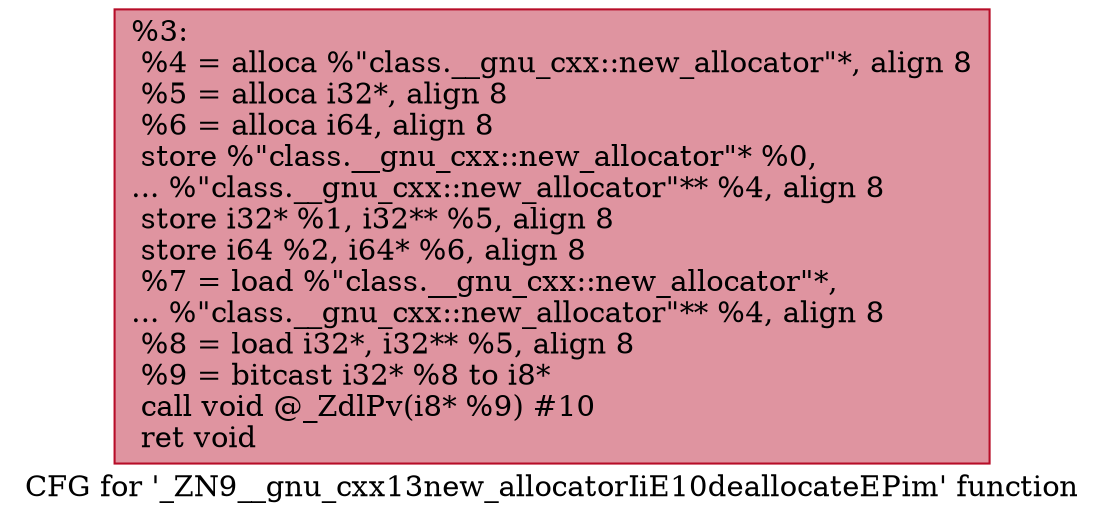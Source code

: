 digraph "CFG for '_ZN9__gnu_cxx13new_allocatorIiE10deallocateEPim' function" {
	label="CFG for '_ZN9__gnu_cxx13new_allocatorIiE10deallocateEPim' function";

	Node0x55b96f952ec0 [shape=record,color="#b70d28ff", style=filled, fillcolor="#b70d2870",label="{%3:\l  %4 = alloca %\"class.__gnu_cxx::new_allocator\"*, align 8\l  %5 = alloca i32*, align 8\l  %6 = alloca i64, align 8\l  store %\"class.__gnu_cxx::new_allocator\"* %0,\l... %\"class.__gnu_cxx::new_allocator\"** %4, align 8\l  store i32* %1, i32** %5, align 8\l  store i64 %2, i64* %6, align 8\l  %7 = load %\"class.__gnu_cxx::new_allocator\"*,\l... %\"class.__gnu_cxx::new_allocator\"** %4, align 8\l  %8 = load i32*, i32** %5, align 8\l  %9 = bitcast i32* %8 to i8*\l  call void @_ZdlPv(i8* %9) #10\l  ret void\l}"];
}
